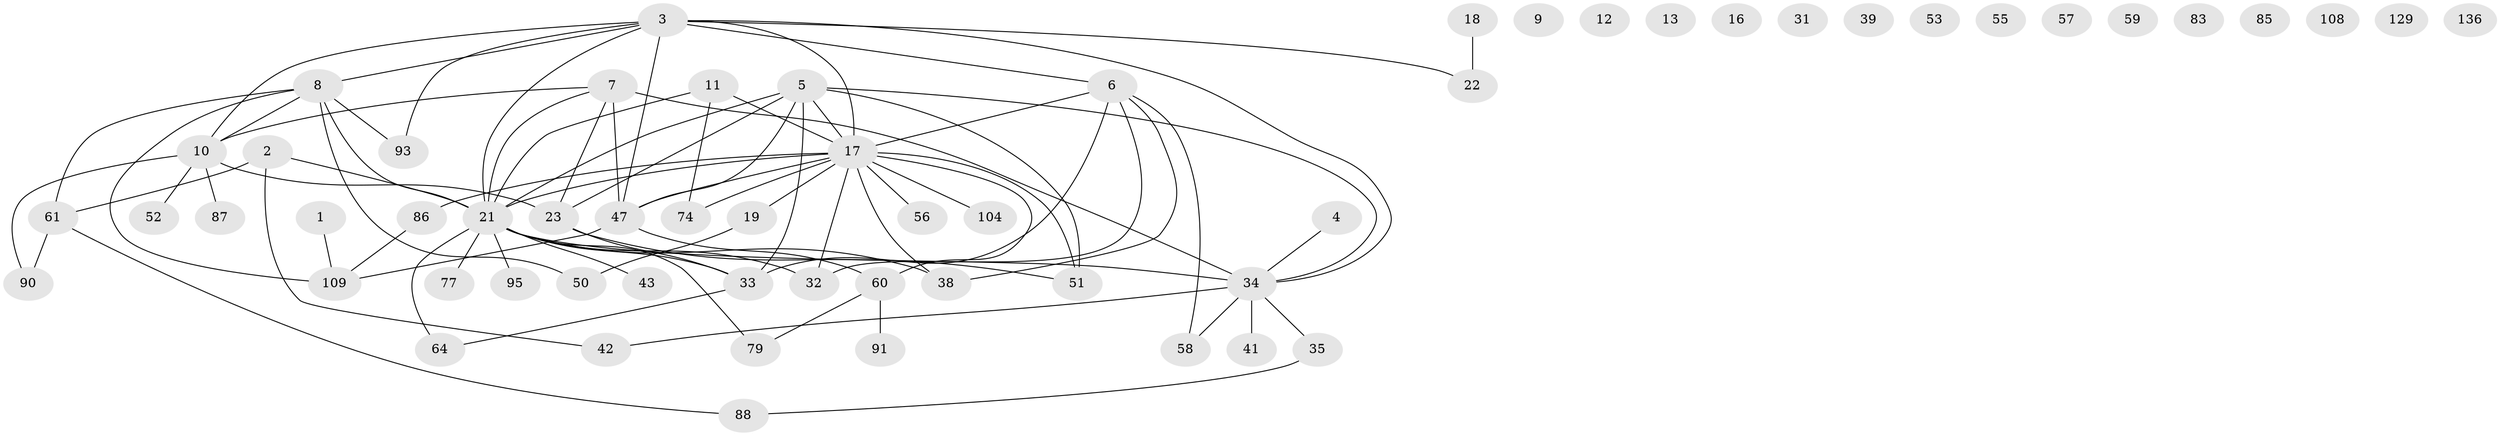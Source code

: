 // original degree distribution, {1: 0.21897810218978103, 3: 0.2116788321167883, 2: 0.24087591240875914, 0: 0.10218978102189781, 4: 0.11678832116788321, 7: 0.021897810218978103, 5: 0.072992700729927, 6: 0.014598540145985401}
// Generated by graph-tools (version 1.1) at 2025/16/03/04/25 18:16:46]
// undirected, 60 vertices, 81 edges
graph export_dot {
graph [start="1"]
  node [color=gray90,style=filled];
  1;
  2 [super="+125"];
  3 [super="+28+76"];
  4;
  5 [super="+96+65"];
  6 [super="+14+78"];
  7 [super="+25+40"];
  8 [super="+24+29"];
  9;
  10 [super="+30"];
  11 [super="+27"];
  12;
  13 [super="+15"];
  16;
  17 [super="+44+81"];
  18 [super="+80"];
  19 [super="+20+101+36"];
  21 [super="+68+113+49+89"];
  22;
  23 [super="+70"];
  31;
  32;
  33 [super="+99+45+75"];
  34 [super="+67+92+123+48+63"];
  35 [super="+98+110"];
  38;
  39;
  41;
  42;
  43;
  47 [super="+54+62"];
  50 [super="+107"];
  51 [super="+137"];
  52 [super="+66"];
  53;
  55;
  56 [super="+72"];
  57;
  58 [super="+84"];
  59;
  60 [super="+119"];
  61 [super="+126+106"];
  64;
  74;
  77 [super="+124"];
  79;
  83;
  85;
  86;
  87;
  88;
  90;
  91;
  93;
  95;
  104;
  108;
  109 [super="+114"];
  129;
  136;
  1 -- 109;
  2 -- 42;
  2 -- 61;
  2 -- 21;
  3 -- 93;
  3 -- 10;
  3 -- 22;
  3 -- 34;
  3 -- 47;
  3 -- 6;
  3 -- 17;
  3 -- 21;
  3 -- 8;
  4 -- 34;
  5 -- 33;
  5 -- 17;
  5 -- 47;
  5 -- 34;
  5 -- 51;
  5 -- 23;
  5 -- 21;
  6 -- 32;
  6 -- 33 [weight=2];
  6 -- 38;
  6 -- 17;
  6 -- 58;
  7 -- 34 [weight=3];
  7 -- 23;
  7 -- 10;
  7 -- 47;
  7 -- 21;
  8 -- 109;
  8 -- 50;
  8 -- 93;
  8 -- 21;
  8 -- 10;
  8 -- 61;
  10 -- 52;
  10 -- 90;
  10 -- 87;
  10 -- 23;
  11 -- 17;
  11 -- 74;
  11 -- 21;
  17 -- 19;
  17 -- 21 [weight=3];
  17 -- 32;
  17 -- 51;
  17 -- 86;
  17 -- 38;
  17 -- 56;
  17 -- 74;
  17 -- 60;
  17 -- 104;
  17 -- 47;
  18 -- 22;
  19 -- 50;
  21 -- 79;
  21 -- 34 [weight=3];
  21 -- 32;
  21 -- 64;
  21 -- 38;
  21 -- 43;
  21 -- 77;
  21 -- 95;
  21 -- 33;
  23 -- 51;
  23 -- 33;
  33 -- 64;
  34 -- 41;
  34 -- 42;
  34 -- 35;
  34 -- 58;
  35 -- 88;
  47 -- 109;
  47 -- 60;
  60 -- 91;
  60 -- 79;
  61 -- 88;
  61 -- 90;
  86 -- 109;
}
